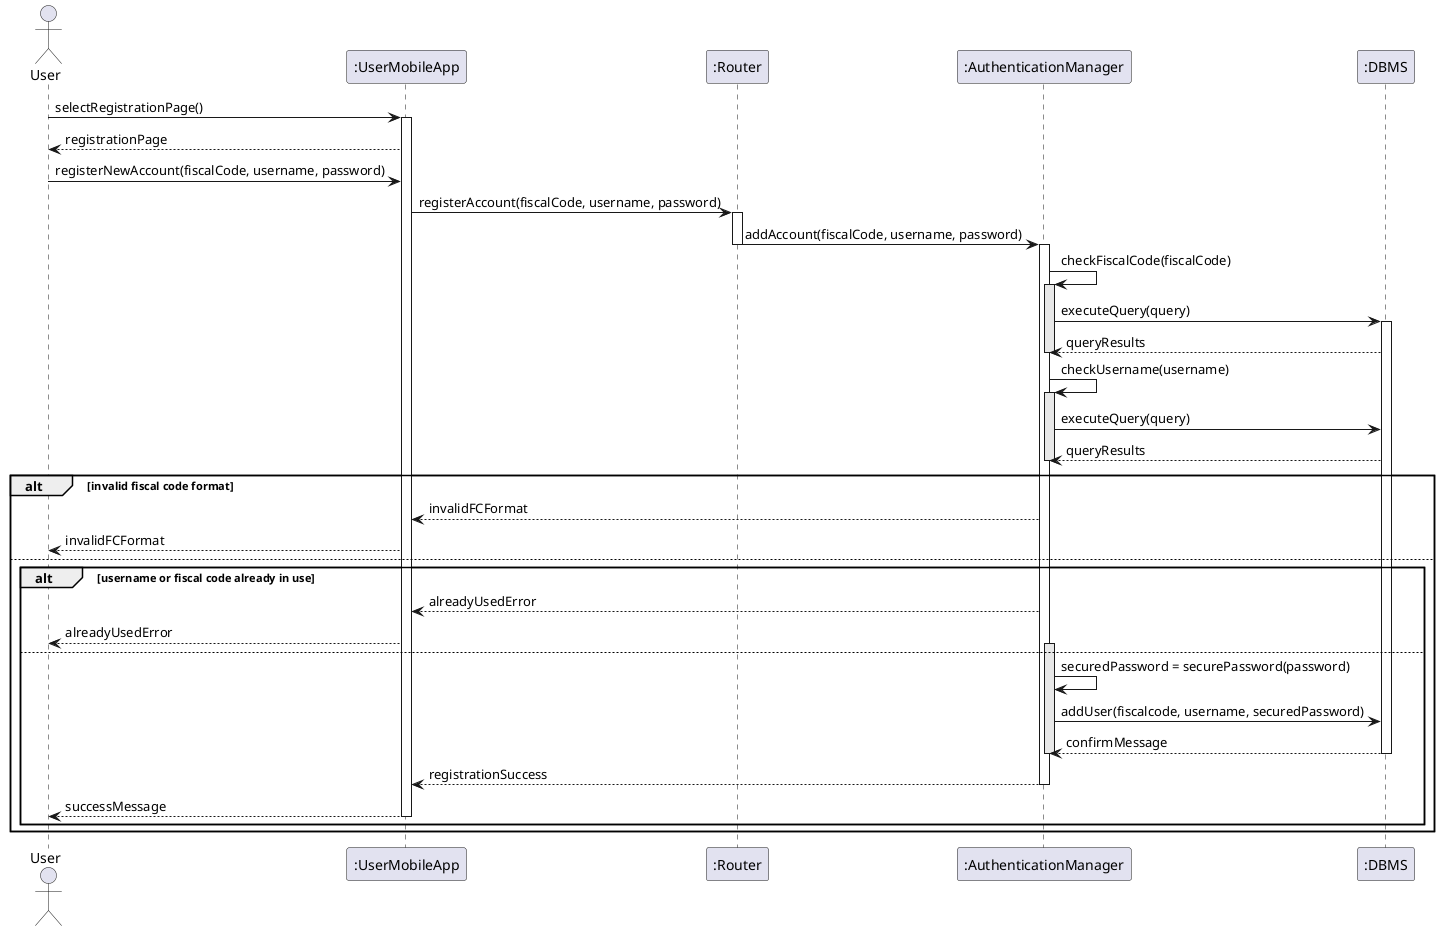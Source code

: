 @startuml dd_sequence_diagram_uc_1_1
skinparam Shadowing false

actor User as U
participant ":UserMobileApp" as UMA
participant ":Router" as R
participant ":AuthenticationManager" as AM
participant ":DBMS" as DBMS

U -> UMA : selectRegistrationPage()
activate UMA
UMA --> U: registrationPage
U -> UMA : registerNewAccount(fiscalCode, username, password)
UMA -> R : registerAccount(fiscalCode, username, password)
activate R
R -> AM : addAccount(fiscalCode, username, password)
deactivate R
activate AM
AM -> AM : checkFiscalCode(fiscalCode)
activate AM #e8e8e8
AM -> DBMS : executeQuery(query)
activate DBMS
DBMS --> AM : queryResults
deactivate AM
AM -> AM : checkUsername(username)
activate AM #e8e8e8
AM -> DBMS : executeQuery(query)
DBMS --> AM : queryResults
deactivate AM
alt invalid fiscal code format
AM --> UMA : invalidFCFormat
UMA --> U : invalidFCFormat
else
alt username or fiscal code already in use
AM --> UMA : alreadyUsedError
UMA --> U : alreadyUsedError
else
activate AM #e8e8e8
AM -> AM : securedPassword = securePassword(password)
AM -> DBMS : addUser(fiscalcode, username, securedPassword)
DBMS --> AM : confirmMessage
deactivate DBMS
deactivate AM
AM --> UMA : registrationSuccess
deactivate AM
UMA --> U : successMessage
deactivate UMA
end
end

@enduml